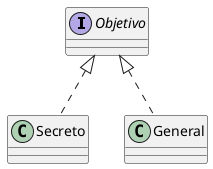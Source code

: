 @startuml


interface Objetivo {}

class Secreto {}

class General {}

Objetivo <|.. Secreto
Objetivo <|.. General

@enduml